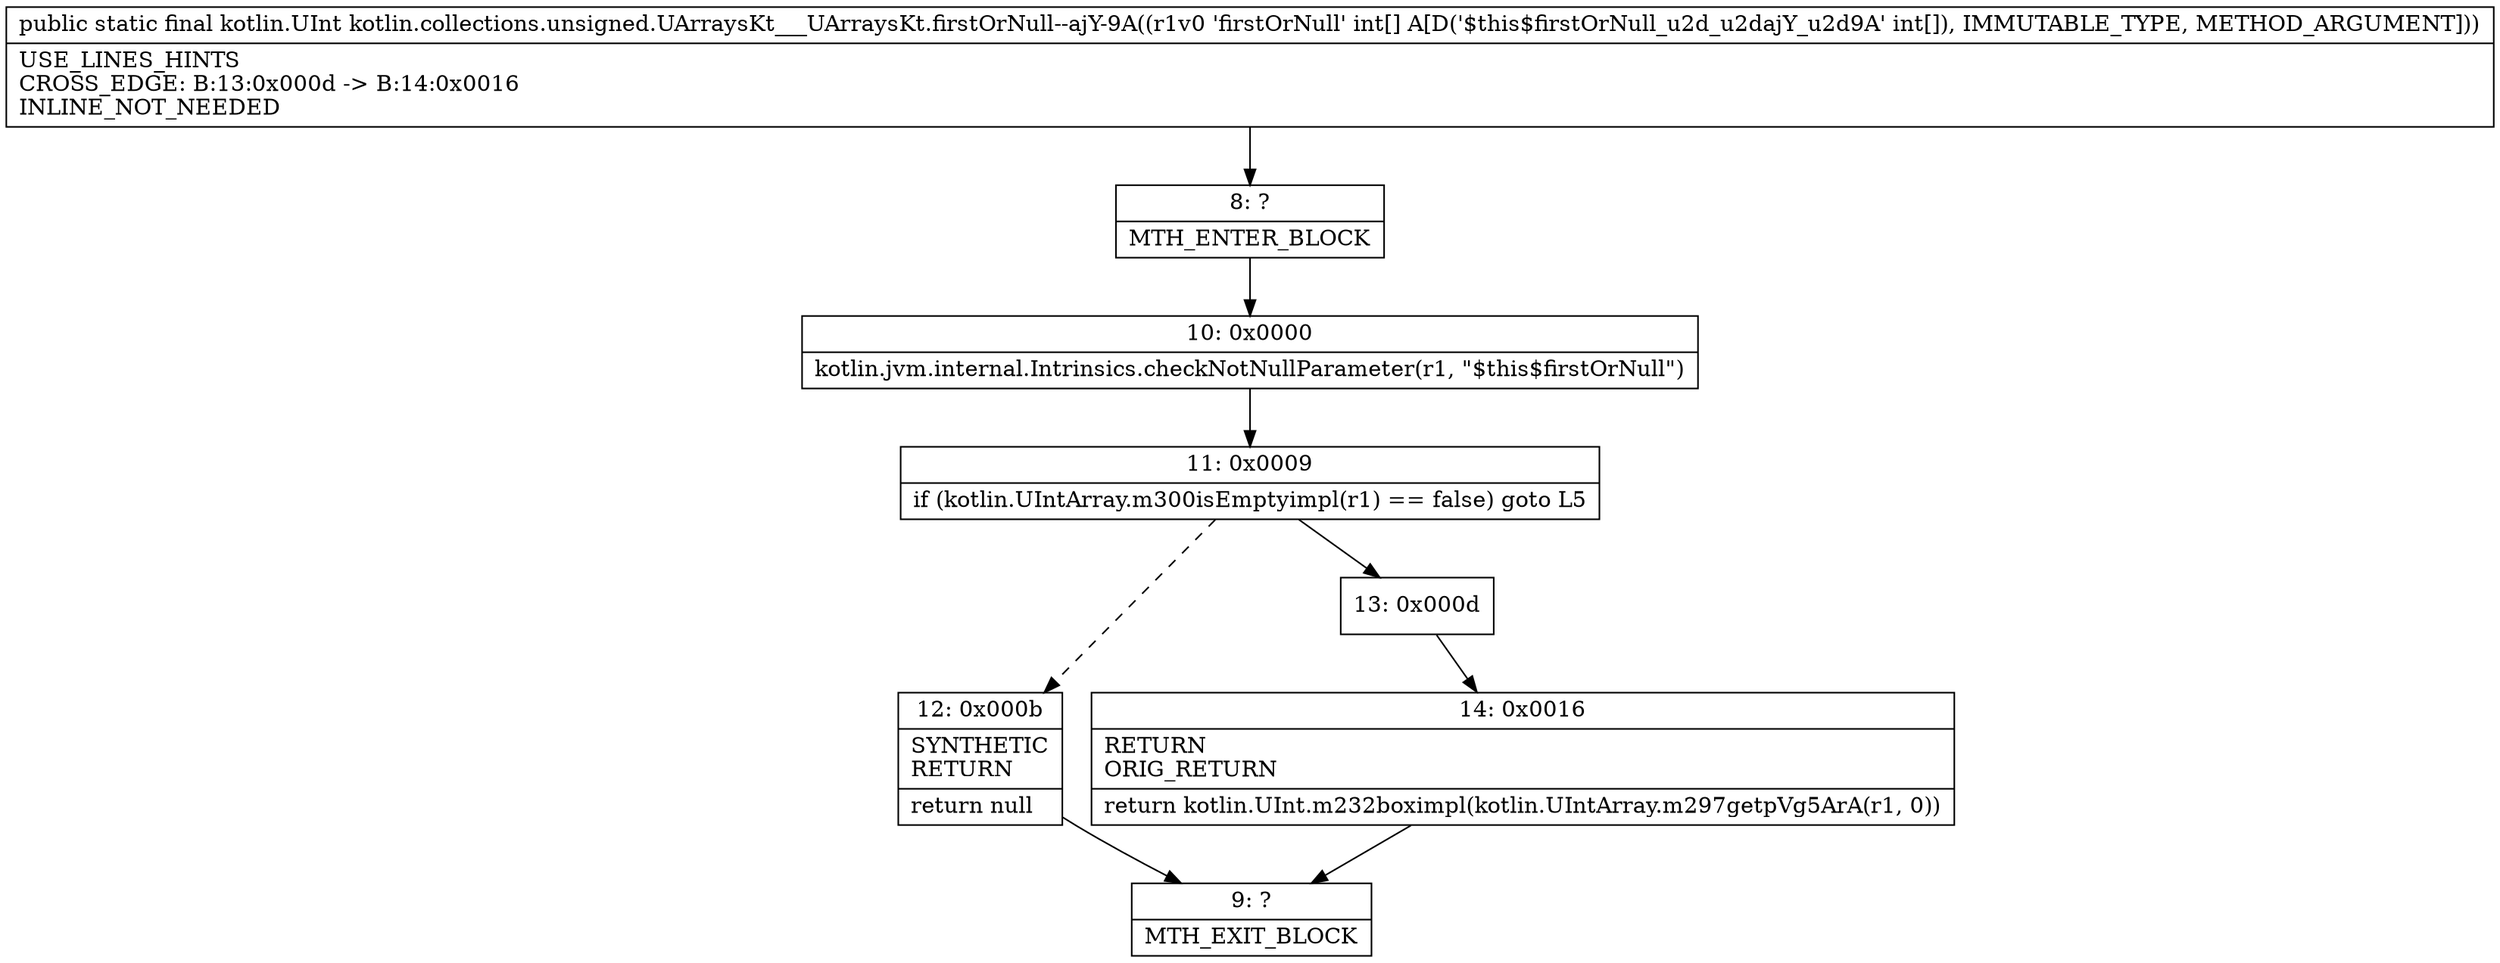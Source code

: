 digraph "CFG forkotlin.collections.unsigned.UArraysKt___UArraysKt.firstOrNull\-\-ajY\-9A([I)Lkotlin\/UInt;" {
Node_8 [shape=record,label="{8\:\ ?|MTH_ENTER_BLOCK\l}"];
Node_10 [shape=record,label="{10\:\ 0x0000|kotlin.jvm.internal.Intrinsics.checkNotNullParameter(r1, \"$this$firstOrNull\")\l}"];
Node_11 [shape=record,label="{11\:\ 0x0009|if (kotlin.UIntArray.m300isEmptyimpl(r1) == false) goto L5\l}"];
Node_12 [shape=record,label="{12\:\ 0x000b|SYNTHETIC\lRETURN\l|return null\l}"];
Node_9 [shape=record,label="{9\:\ ?|MTH_EXIT_BLOCK\l}"];
Node_13 [shape=record,label="{13\:\ 0x000d}"];
Node_14 [shape=record,label="{14\:\ 0x0016|RETURN\lORIG_RETURN\l|return kotlin.UInt.m232boximpl(kotlin.UIntArray.m297getpVg5ArA(r1, 0))\l}"];
MethodNode[shape=record,label="{public static final kotlin.UInt kotlin.collections.unsigned.UArraysKt___UArraysKt.firstOrNull\-\-ajY\-9A((r1v0 'firstOrNull' int[] A[D('$this$firstOrNull_u2d_u2dajY_u2d9A' int[]), IMMUTABLE_TYPE, METHOD_ARGUMENT]))  | USE_LINES_HINTS\lCROSS_EDGE: B:13:0x000d \-\> B:14:0x0016\lINLINE_NOT_NEEDED\l}"];
MethodNode -> Node_8;Node_8 -> Node_10;
Node_10 -> Node_11;
Node_11 -> Node_12[style=dashed];
Node_11 -> Node_13;
Node_12 -> Node_9;
Node_13 -> Node_14;
Node_14 -> Node_9;
}

